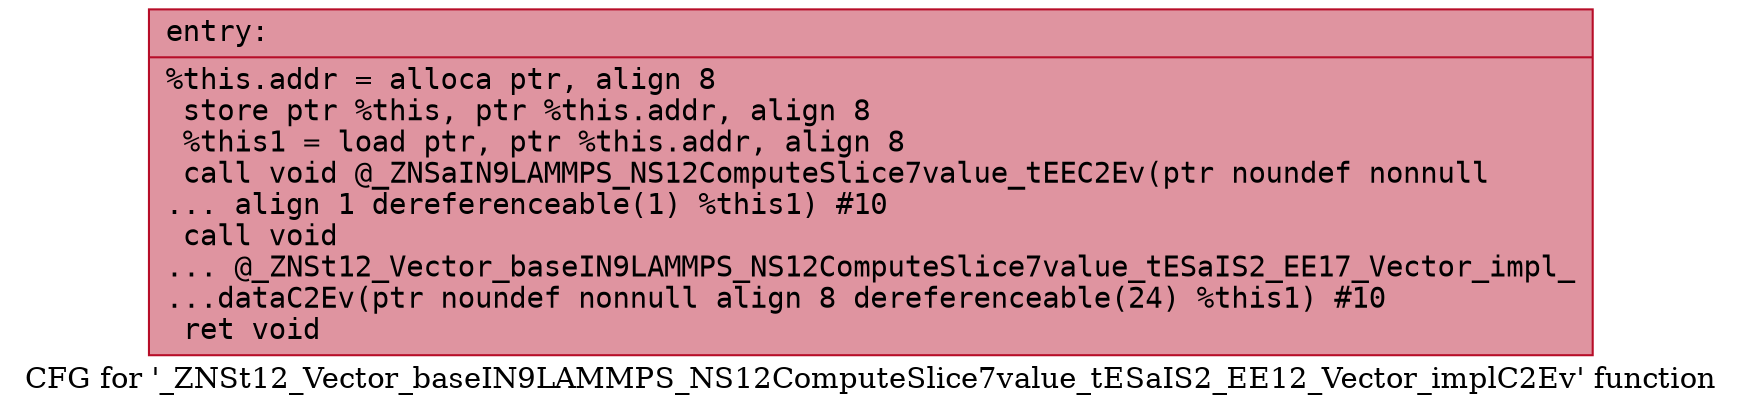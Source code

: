 digraph "CFG for '_ZNSt12_Vector_baseIN9LAMMPS_NS12ComputeSlice7value_tESaIS2_EE12_Vector_implC2Ev' function" {
	label="CFG for '_ZNSt12_Vector_baseIN9LAMMPS_NS12ComputeSlice7value_tESaIS2_EE12_Vector_implC2Ev' function";

	Node0x55810475afa0 [shape=record,color="#b70d28ff", style=filled, fillcolor="#b70d2870" fontname="Courier",label="{entry:\l|  %this.addr = alloca ptr, align 8\l  store ptr %this, ptr %this.addr, align 8\l  %this1 = load ptr, ptr %this.addr, align 8\l  call void @_ZNSaIN9LAMMPS_NS12ComputeSlice7value_tEEC2Ev(ptr noundef nonnull\l... align 1 dereferenceable(1) %this1) #10\l  call void\l... @_ZNSt12_Vector_baseIN9LAMMPS_NS12ComputeSlice7value_tESaIS2_EE17_Vector_impl_\l...dataC2Ev(ptr noundef nonnull align 8 dereferenceable(24) %this1) #10\l  ret void\l}"];
}
